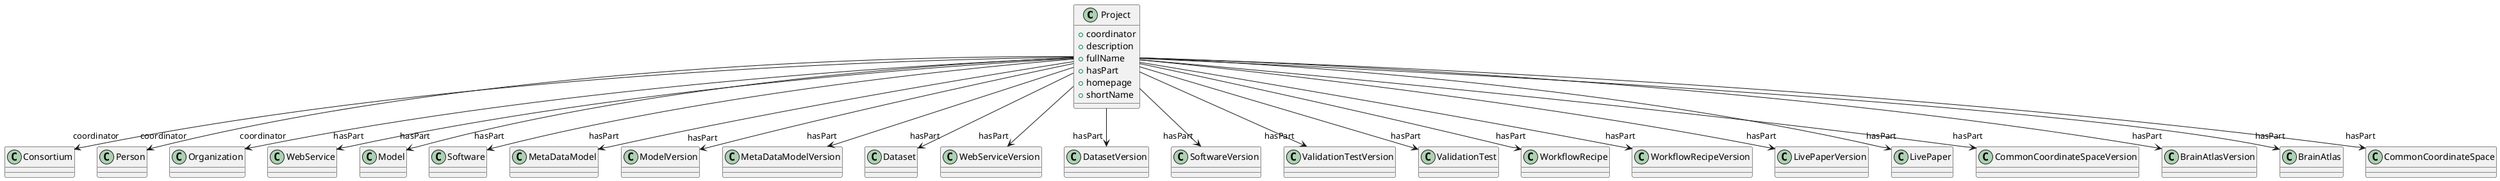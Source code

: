 @startuml
class Project {
+coordinator
+description
+fullName
+hasPart
+homepage
+shortName

}
Project -d-> "coordinator" Consortium
Project -d-> "coordinator" Person
Project -d-> "coordinator" Organization
Project -d-> "hasPart" WebService
Project -d-> "hasPart" Model
Project -d-> "hasPart" Software
Project -d-> "hasPart" MetaDataModel
Project -d-> "hasPart" ModelVersion
Project -d-> "hasPart" MetaDataModelVersion
Project -d-> "hasPart" Dataset
Project -d-> "hasPart" WebServiceVersion
Project -d-> "hasPart" DatasetVersion
Project -d-> "hasPart" SoftwareVersion
Project -d-> "hasPart" ValidationTestVersion
Project -d-> "hasPart" ValidationTest
Project -d-> "hasPart" WorkflowRecipe
Project -d-> "hasPart" WorkflowRecipeVersion
Project -d-> "hasPart" LivePaperVersion
Project -d-> "hasPart" LivePaper
Project -d-> "hasPart" CommonCoordinateSpaceVersion
Project -d-> "hasPart" BrainAtlasVersion
Project -d-> "hasPart" BrainAtlas
Project -d-> "hasPart" CommonCoordinateSpace

@enduml